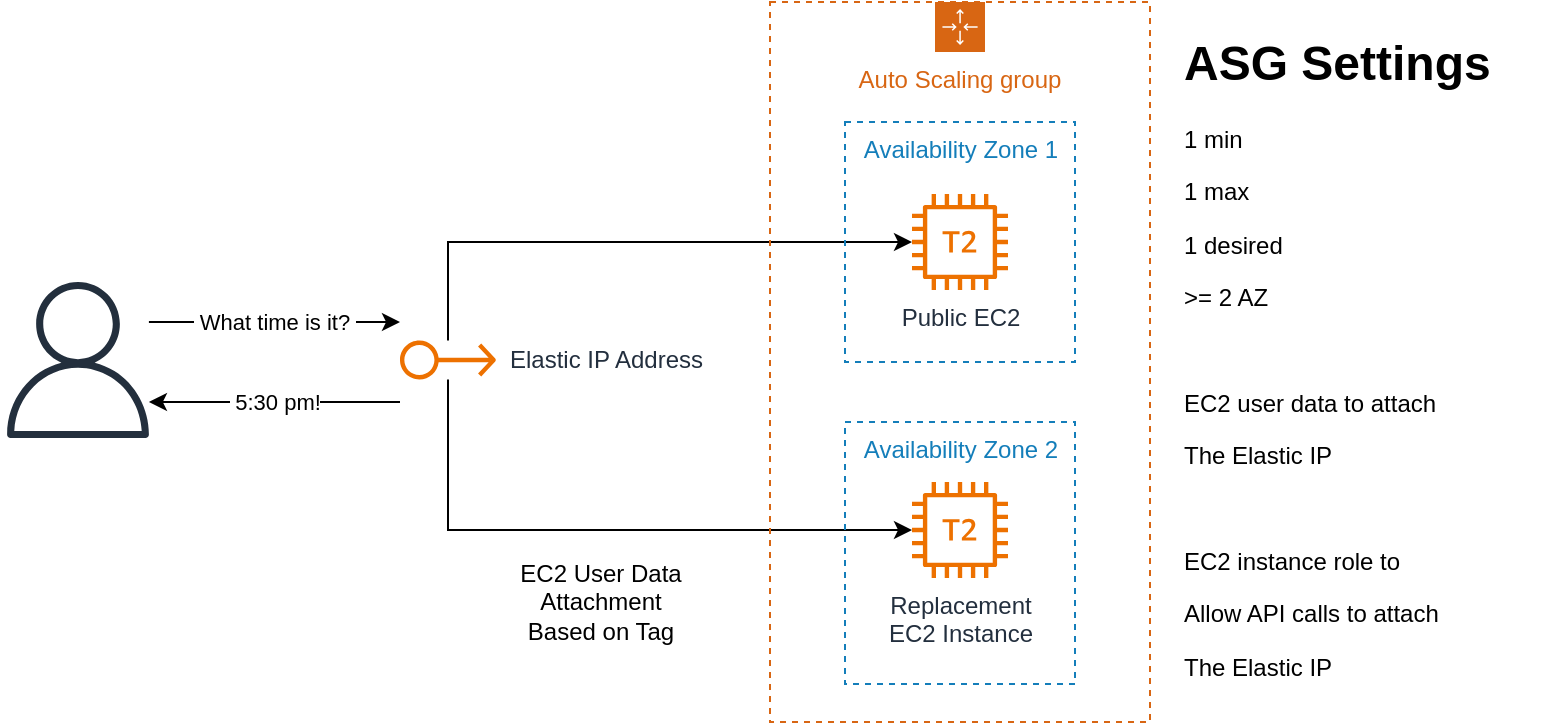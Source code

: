 <mxfile version="26.0.4">
  <diagram name="Page-1" id="0aeYJdrc8Dao-o92EEg2">
    <mxGraphModel dx="1114" dy="1198" grid="1" gridSize="10" guides="1" tooltips="1" connect="1" arrows="1" fold="1" page="1" pageScale="1" pageWidth="850" pageHeight="1100" math="0" shadow="0">
      <root>
        <mxCell id="0" />
        <mxCell id="1" parent="0" />
        <mxCell id="6CvG8jUZ0vV-zcenxZ_k-1" value="&amp;nbsp;What time is it?&amp;nbsp;" style="edgeStyle=orthogonalEdgeStyle;rounded=0;orthogonalLoop=1;jettySize=auto;html=1;" edge="1" parent="1">
          <mxGeometry relative="1" as="geometry">
            <mxPoint x="114.455" y="350" as="sourcePoint" />
            <mxPoint x="240" y="350" as="targetPoint" />
          </mxGeometry>
        </mxCell>
        <mxCell id="6CvG8jUZ0vV-zcenxZ_k-2" value="&amp;nbsp;5:30 pm!" style="edgeStyle=orthogonalEdgeStyle;rounded=0;orthogonalLoop=1;jettySize=auto;html=1;" edge="1" parent="1">
          <mxGeometry relative="1" as="geometry">
            <mxPoint x="240" y="390" as="sourcePoint" />
            <mxPoint x="114.455" y="390" as="targetPoint" />
          </mxGeometry>
        </mxCell>
        <mxCell id="6CvG8jUZ0vV-zcenxZ_k-3" value="" style="sketch=0;outlineConnect=0;fontColor=#232F3E;gradientColor=none;fillColor=#232F3D;strokeColor=none;dashed=0;verticalLabelPosition=bottom;verticalAlign=top;align=center;html=1;fontSize=12;fontStyle=0;aspect=fixed;pointerEvents=1;shape=mxgraph.aws4.user;" vertex="1" parent="1">
          <mxGeometry x="40" y="330" width="78" height="78" as="geometry" />
        </mxCell>
        <mxCell id="6CvG8jUZ0vV-zcenxZ_k-18" style="edgeStyle=orthogonalEdgeStyle;rounded=0;orthogonalLoop=1;jettySize=auto;html=1;" edge="1" parent="1" source="6CvG8jUZ0vV-zcenxZ_k-6" target="6CvG8jUZ0vV-zcenxZ_k-8">
          <mxGeometry relative="1" as="geometry">
            <Array as="points">
              <mxPoint x="264" y="310" />
            </Array>
          </mxGeometry>
        </mxCell>
        <mxCell id="6CvG8jUZ0vV-zcenxZ_k-19" style="edgeStyle=orthogonalEdgeStyle;rounded=0;orthogonalLoop=1;jettySize=auto;html=1;" edge="1" parent="1" source="6CvG8jUZ0vV-zcenxZ_k-6" target="6CvG8jUZ0vV-zcenxZ_k-9">
          <mxGeometry relative="1" as="geometry">
            <Array as="points">
              <mxPoint x="264" y="454" />
            </Array>
          </mxGeometry>
        </mxCell>
        <mxCell id="6CvG8jUZ0vV-zcenxZ_k-6" value="Elastic IP Address" style="sketch=0;outlineConnect=0;fontColor=#232F3E;gradientColor=none;fillColor=#ED7100;strokeColor=none;dashed=0;verticalLabelPosition=middle;verticalAlign=middle;align=left;html=1;fontSize=12;fontStyle=0;aspect=fixed;pointerEvents=1;shape=mxgraph.aws4.elastic_ip_address;labelPosition=right;spacingLeft=5;" vertex="1" parent="1">
          <mxGeometry x="240" y="359" width="48" height="20" as="geometry" />
        </mxCell>
        <mxCell id="6CvG8jUZ0vV-zcenxZ_k-14" value="Auto Scaling group" style="points=[[0,0],[0.25,0],[0.5,0],[0.75,0],[1,0],[1,0.25],[1,0.5],[1,0.75],[1,1],[0.75,1],[0.5,1],[0.25,1],[0,1],[0,0.75],[0,0.5],[0,0.25]];outlineConnect=0;gradientColor=none;html=1;whiteSpace=wrap;fontSize=12;fontStyle=0;container=1;pointerEvents=0;collapsible=0;recursiveResize=0;shape=mxgraph.aws4.groupCenter;grIcon=mxgraph.aws4.group_auto_scaling_group;grStroke=1;strokeColor=#D86613;fillColor=none;verticalAlign=top;align=center;fontColor=#D86613;dashed=1;spacingTop=25;" vertex="1" parent="1">
          <mxGeometry x="425" y="190" width="190" height="360" as="geometry" />
        </mxCell>
        <mxCell id="6CvG8jUZ0vV-zcenxZ_k-16" value="Availability Zone 1" style="fillColor=none;strokeColor=#147EBA;dashed=1;verticalAlign=top;fontStyle=0;fontColor=#147EBA;whiteSpace=wrap;html=1;" vertex="1" parent="6CvG8jUZ0vV-zcenxZ_k-14">
          <mxGeometry x="37.5" y="60" width="115" height="120" as="geometry" />
        </mxCell>
        <mxCell id="6CvG8jUZ0vV-zcenxZ_k-15" value="Availability Zone 2" style="fillColor=none;strokeColor=#147EBA;dashed=1;verticalAlign=top;fontStyle=0;fontColor=#147EBA;whiteSpace=wrap;html=1;" vertex="1" parent="6CvG8jUZ0vV-zcenxZ_k-14">
          <mxGeometry x="37.5" y="210" width="115" height="131" as="geometry" />
        </mxCell>
        <mxCell id="6CvG8jUZ0vV-zcenxZ_k-8" value="Public EC2" style="sketch=0;outlineConnect=0;fontColor=#232F3E;gradientColor=none;fillColor=#ED7100;strokeColor=none;dashed=0;verticalLabelPosition=bottom;verticalAlign=top;align=center;html=1;fontSize=12;fontStyle=0;aspect=fixed;pointerEvents=1;shape=mxgraph.aws4.t2_instance;" vertex="1" parent="6CvG8jUZ0vV-zcenxZ_k-14">
          <mxGeometry x="71" y="96" width="48" height="48" as="geometry" />
        </mxCell>
        <mxCell id="6CvG8jUZ0vV-zcenxZ_k-9" value="Replacement&lt;div&gt;EC2 Instance&lt;/div&gt;" style="sketch=0;outlineConnect=0;fontColor=#232F3E;gradientColor=none;fillColor=#ED7100;strokeColor=none;dashed=0;verticalLabelPosition=bottom;verticalAlign=top;align=center;html=1;fontSize=12;fontStyle=0;aspect=fixed;pointerEvents=1;shape=mxgraph.aws4.t2_instance;" vertex="1" parent="6CvG8jUZ0vV-zcenxZ_k-14">
          <mxGeometry x="71" y="240" width="48" height="48" as="geometry" />
        </mxCell>
        <mxCell id="6CvG8jUZ0vV-zcenxZ_k-20" value="EC2 User Data&lt;div&gt;Attachment&lt;/div&gt;&lt;div&gt;Based on Tag&lt;/div&gt;" style="text;html=1;align=center;verticalAlign=middle;resizable=0;points=[];autosize=1;strokeColor=none;fillColor=none;" vertex="1" parent="1">
          <mxGeometry x="290" y="460" width="100" height="60" as="geometry" />
        </mxCell>
        <mxCell id="6CvG8jUZ0vV-zcenxZ_k-22" value="&lt;h1 style=&quot;margin-top: 0px;&quot;&gt;ASG Settings&lt;/h1&gt;&lt;p&gt;1 min&lt;/p&gt;&lt;p&gt;1 max&lt;/p&gt;&lt;p&gt;1 desired&lt;/p&gt;&lt;p&gt;&amp;gt;= 2 AZ&lt;/p&gt;&lt;p&gt;&lt;br&gt;&lt;/p&gt;&lt;p&gt;EC2 user data to attach&lt;/p&gt;&lt;p&gt;The Elastic IP&lt;/p&gt;&lt;p&gt;&lt;br&gt;&lt;/p&gt;&lt;p&gt;EC2 instance role to&lt;/p&gt;&lt;p&gt;Allow API calls to attach&lt;/p&gt;&lt;p&gt;The Elastic IP&lt;/p&gt;" style="text;html=1;whiteSpace=wrap;overflow=hidden;rounded=0;" vertex="1" parent="1">
          <mxGeometry x="630" y="200" width="180" height="340" as="geometry" />
        </mxCell>
      </root>
    </mxGraphModel>
  </diagram>
</mxfile>
